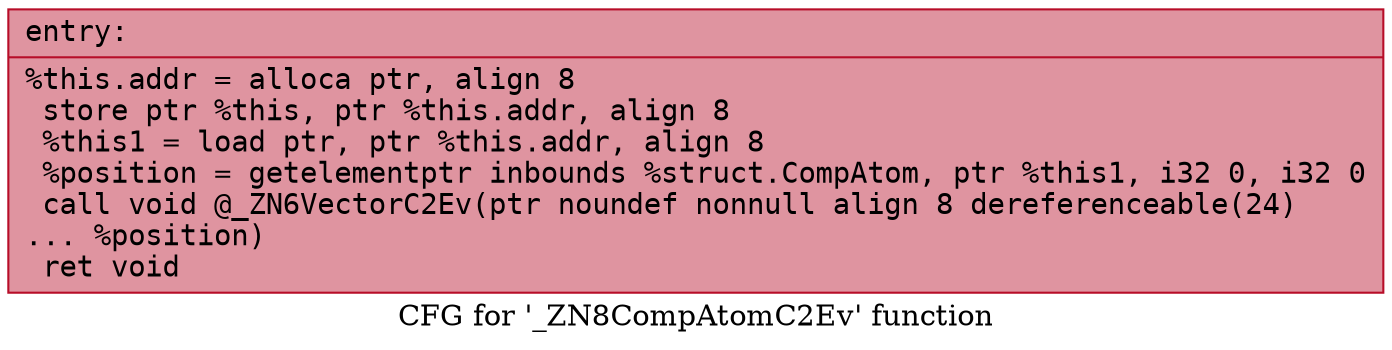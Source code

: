 digraph "CFG for '_ZN8CompAtomC2Ev' function" {
	label="CFG for '_ZN8CompAtomC2Ev' function";

	Node0x55fb27d82f90 [shape=record,color="#b70d28ff", style=filled, fillcolor="#b70d2870" fontname="Courier",label="{entry:\l|  %this.addr = alloca ptr, align 8\l  store ptr %this, ptr %this.addr, align 8\l  %this1 = load ptr, ptr %this.addr, align 8\l  %position = getelementptr inbounds %struct.CompAtom, ptr %this1, i32 0, i32 0\l  call void @_ZN6VectorC2Ev(ptr noundef nonnull align 8 dereferenceable(24)\l... %position)\l  ret void\l}"];
}
